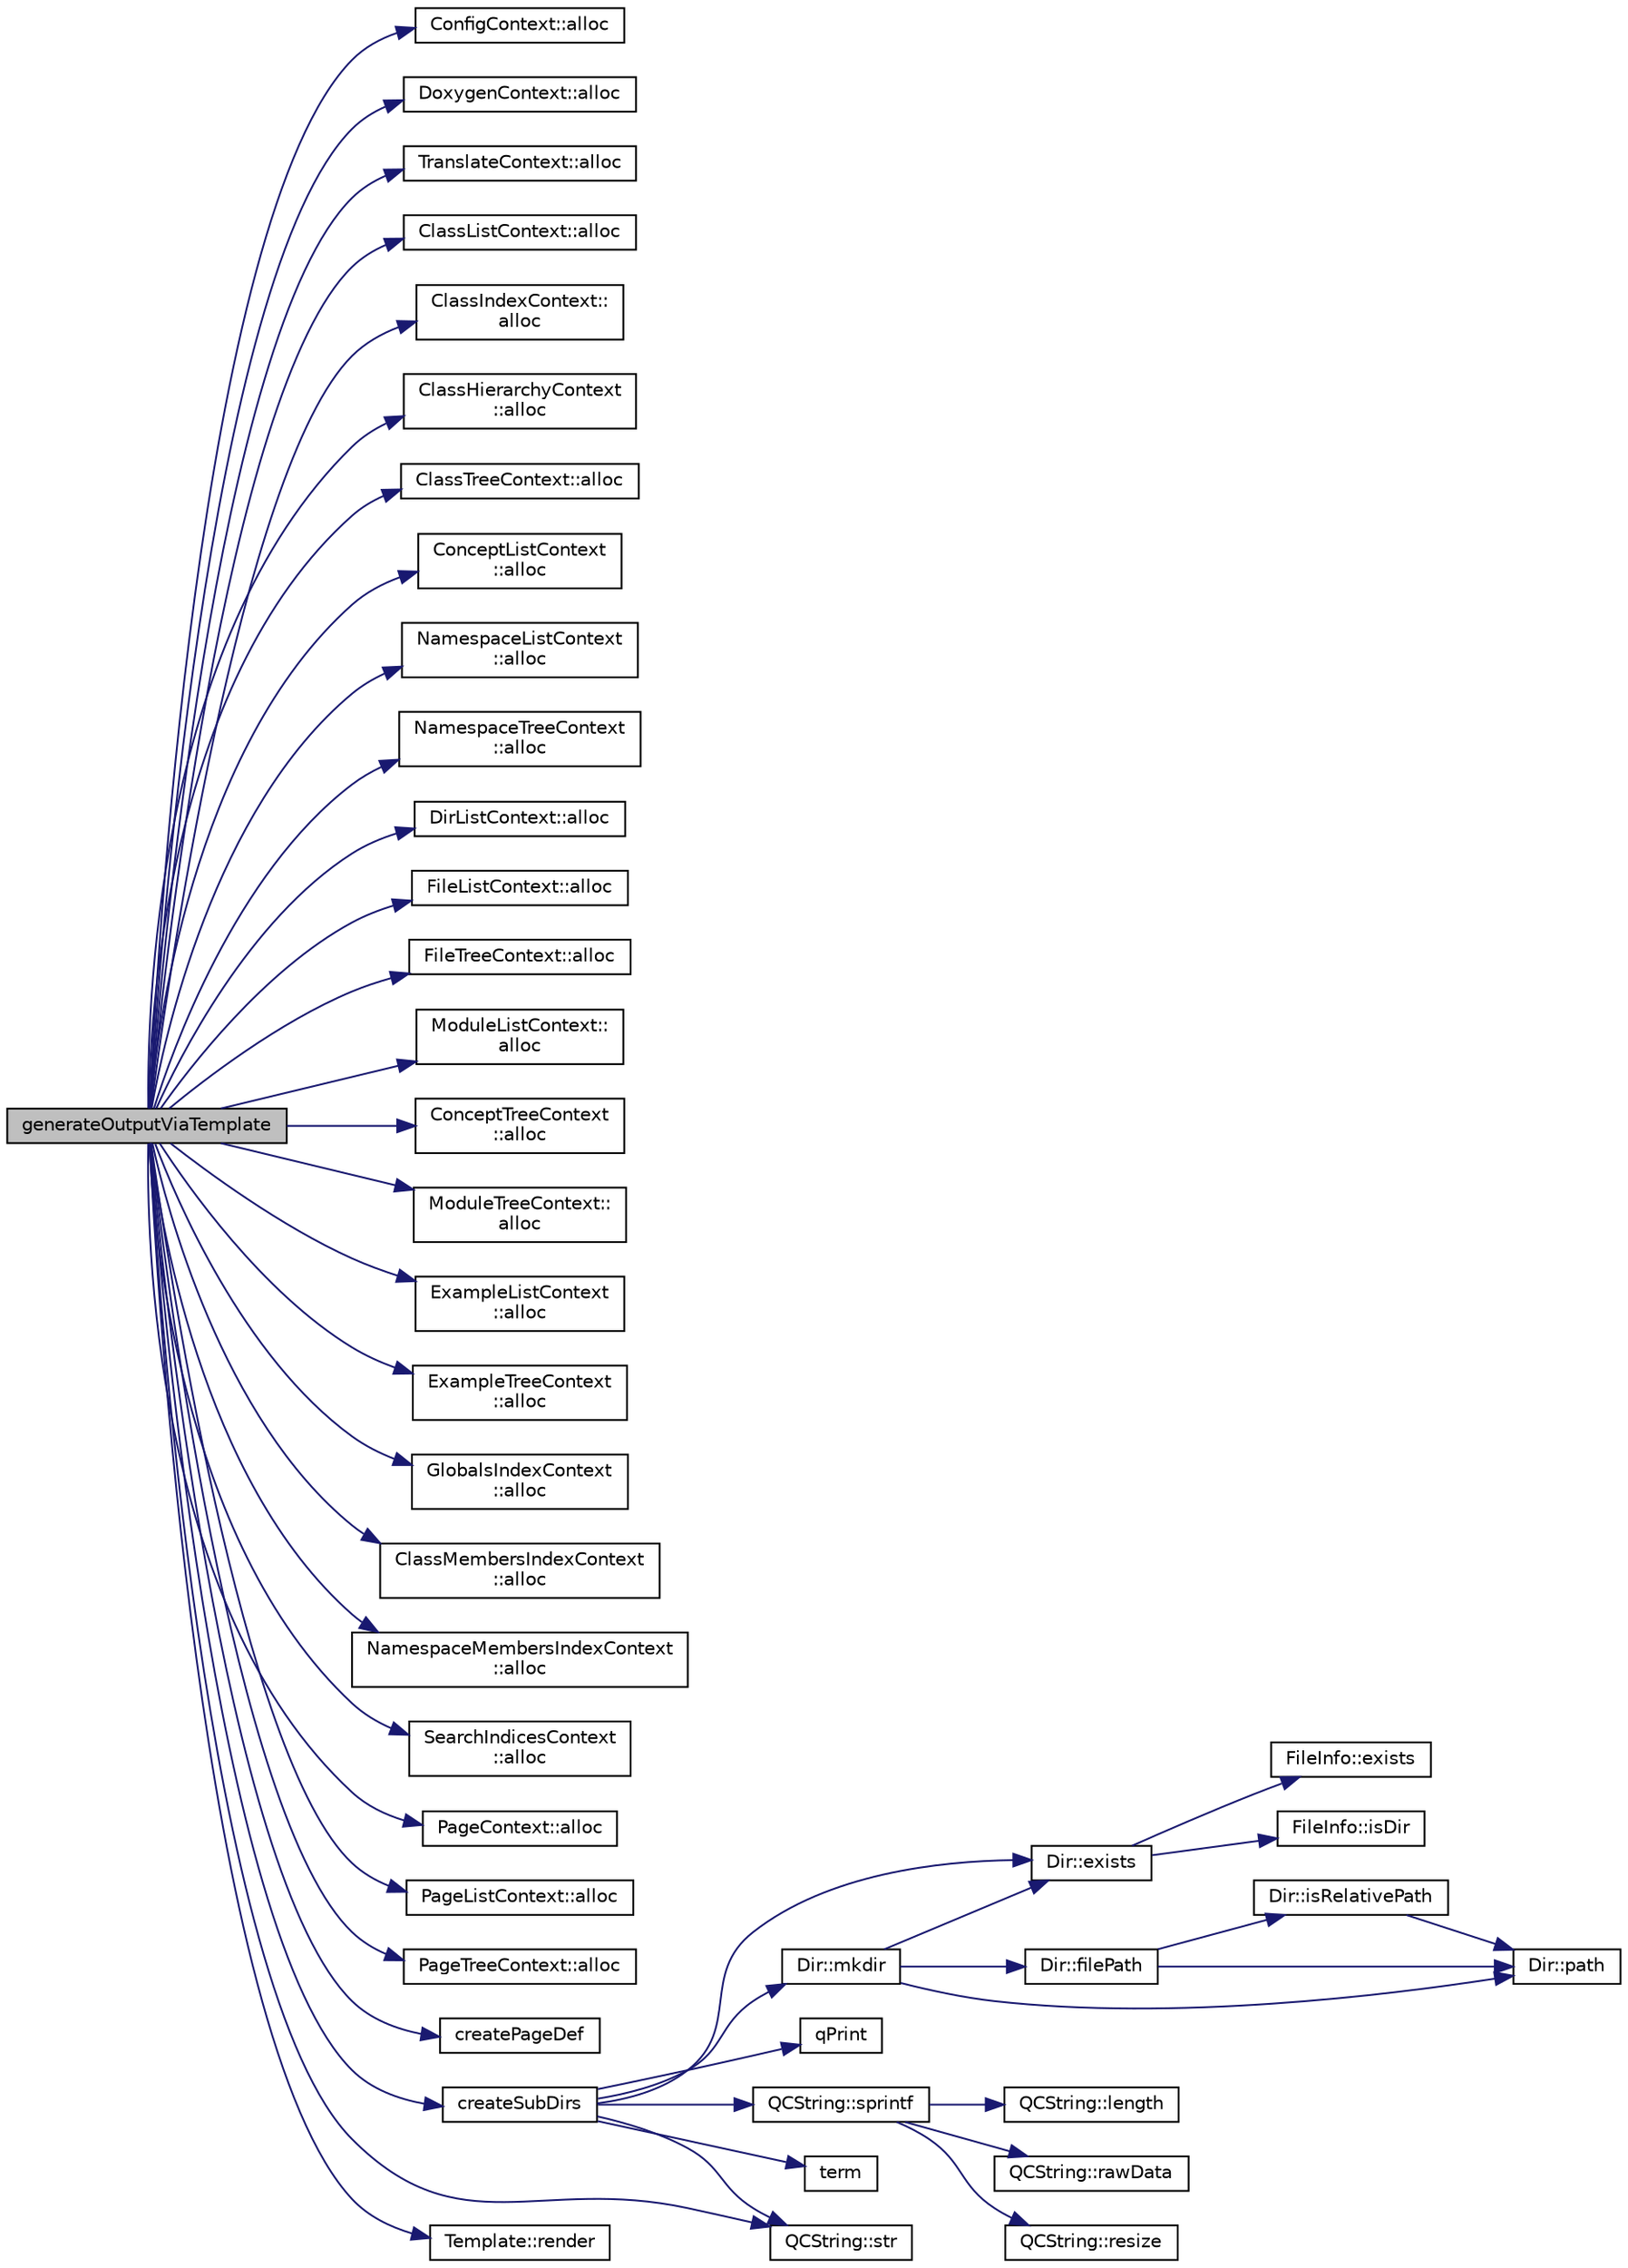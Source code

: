 digraph "generateOutputViaTemplate"
{
 // LATEX_PDF_SIZE
  edge [fontname="Helvetica",fontsize="10",labelfontname="Helvetica",labelfontsize="10"];
  node [fontname="Helvetica",fontsize="10",shape=record];
  rankdir="LR";
  Node1 [label="generateOutputViaTemplate",height=0.2,width=0.4,color="black", fillcolor="grey75", style="filled", fontcolor="black",tooltip=" "];
  Node1 -> Node2 [color="midnightblue",fontsize="10",style="solid",fontname="Helvetica"];
  Node2 [label="ConfigContext::alloc",height=0.2,width=0.4,color="black", fillcolor="white", style="filled",URL="$classConfigContext.html#a5d509e30e0f236cbb4b76f6d862aaa9b",tooltip=" "];
  Node1 -> Node3 [color="midnightblue",fontsize="10",style="solid",fontname="Helvetica"];
  Node3 [label="DoxygenContext::alloc",height=0.2,width=0.4,color="black", fillcolor="white", style="filled",URL="$classDoxygenContext.html#aca6cb9ab052176ec827af2fc93691806",tooltip=" "];
  Node1 -> Node4 [color="midnightblue",fontsize="10",style="solid",fontname="Helvetica"];
  Node4 [label="TranslateContext::alloc",height=0.2,width=0.4,color="black", fillcolor="white", style="filled",URL="$classTranslateContext.html#ae35d2cbba7b82c4a7eab0672bb76c6f9",tooltip=" "];
  Node1 -> Node5 [color="midnightblue",fontsize="10",style="solid",fontname="Helvetica"];
  Node5 [label="ClassListContext::alloc",height=0.2,width=0.4,color="black", fillcolor="white", style="filled",URL="$classClassListContext.html#ac646f62fa86d99e57d51e45d058c045a",tooltip=" "];
  Node1 -> Node6 [color="midnightblue",fontsize="10",style="solid",fontname="Helvetica"];
  Node6 [label="ClassIndexContext::\lalloc",height=0.2,width=0.4,color="black", fillcolor="white", style="filled",URL="$classClassIndexContext.html#a091a849376bd2cb2f5fccf56541dd8b5",tooltip=" "];
  Node1 -> Node7 [color="midnightblue",fontsize="10",style="solid",fontname="Helvetica"];
  Node7 [label="ClassHierarchyContext\l::alloc",height=0.2,width=0.4,color="black", fillcolor="white", style="filled",URL="$classClassHierarchyContext.html#a1ef8faf70d384252924b1fcc191b5c70",tooltip=" "];
  Node1 -> Node8 [color="midnightblue",fontsize="10",style="solid",fontname="Helvetica"];
  Node8 [label="ClassTreeContext::alloc",height=0.2,width=0.4,color="black", fillcolor="white", style="filled",URL="$classClassTreeContext.html#a5aa0fd9ce454c2c656fc16d37b75dfc9",tooltip=" "];
  Node1 -> Node9 [color="midnightblue",fontsize="10",style="solid",fontname="Helvetica"];
  Node9 [label="ConceptListContext\l::alloc",height=0.2,width=0.4,color="black", fillcolor="white", style="filled",URL="$classConceptListContext.html#a30f15583c0ad0d4f20c51fca3c8dea1f",tooltip=" "];
  Node1 -> Node10 [color="midnightblue",fontsize="10",style="solid",fontname="Helvetica"];
  Node10 [label="NamespaceListContext\l::alloc",height=0.2,width=0.4,color="black", fillcolor="white", style="filled",URL="$classNamespaceListContext.html#a5de8529be3d23112eb263821e088806a",tooltip=" "];
  Node1 -> Node11 [color="midnightblue",fontsize="10",style="solid",fontname="Helvetica"];
  Node11 [label="NamespaceTreeContext\l::alloc",height=0.2,width=0.4,color="black", fillcolor="white", style="filled",URL="$classNamespaceTreeContext.html#a122131b9d01180ec42a6732ffd2c20ed",tooltip=" "];
  Node1 -> Node12 [color="midnightblue",fontsize="10",style="solid",fontname="Helvetica"];
  Node12 [label="DirListContext::alloc",height=0.2,width=0.4,color="black", fillcolor="white", style="filled",URL="$classDirListContext.html#aebebfb6731b85e79f1065c59be90af92",tooltip=" "];
  Node1 -> Node13 [color="midnightblue",fontsize="10",style="solid",fontname="Helvetica"];
  Node13 [label="FileListContext::alloc",height=0.2,width=0.4,color="black", fillcolor="white", style="filled",URL="$classFileListContext.html#a43c1da87fbe4cdee290546432622a4e1",tooltip=" "];
  Node1 -> Node14 [color="midnightblue",fontsize="10",style="solid",fontname="Helvetica"];
  Node14 [label="FileTreeContext::alloc",height=0.2,width=0.4,color="black", fillcolor="white", style="filled",URL="$classFileTreeContext.html#aab1c62fa1c8d6b5e0459fae771978a78",tooltip=" "];
  Node1 -> Node15 [color="midnightblue",fontsize="10",style="solid",fontname="Helvetica"];
  Node15 [label="ModuleListContext::\lalloc",height=0.2,width=0.4,color="black", fillcolor="white", style="filled",URL="$classModuleListContext.html#afb3cac25b3433e338341356b47d9ac8e",tooltip=" "];
  Node1 -> Node16 [color="midnightblue",fontsize="10",style="solid",fontname="Helvetica"];
  Node16 [label="ConceptTreeContext\l::alloc",height=0.2,width=0.4,color="black", fillcolor="white", style="filled",URL="$classConceptTreeContext.html#acf1f64c88625d458275097d541a54afc",tooltip=" "];
  Node1 -> Node17 [color="midnightblue",fontsize="10",style="solid",fontname="Helvetica"];
  Node17 [label="ModuleTreeContext::\lalloc",height=0.2,width=0.4,color="black", fillcolor="white", style="filled",URL="$classModuleTreeContext.html#ac802afc864901c56fda47def69c71280",tooltip=" "];
  Node1 -> Node18 [color="midnightblue",fontsize="10",style="solid",fontname="Helvetica"];
  Node18 [label="ExampleListContext\l::alloc",height=0.2,width=0.4,color="black", fillcolor="white", style="filled",URL="$classExampleListContext.html#acf15bbda604ae4193d42fc4370076e18",tooltip=" "];
  Node1 -> Node19 [color="midnightblue",fontsize="10",style="solid",fontname="Helvetica"];
  Node19 [label="ExampleTreeContext\l::alloc",height=0.2,width=0.4,color="black", fillcolor="white", style="filled",URL="$classExampleTreeContext.html#a3a75dd19b7736cff012585cd3cf4c192",tooltip=" "];
  Node1 -> Node20 [color="midnightblue",fontsize="10",style="solid",fontname="Helvetica"];
  Node20 [label="GlobalsIndexContext\l::alloc",height=0.2,width=0.4,color="black", fillcolor="white", style="filled",URL="$classGlobalsIndexContext.html#abd78d3aa2af3741a8c12c537230ee8de",tooltip=" "];
  Node1 -> Node21 [color="midnightblue",fontsize="10",style="solid",fontname="Helvetica"];
  Node21 [label="ClassMembersIndexContext\l::alloc",height=0.2,width=0.4,color="black", fillcolor="white", style="filled",URL="$classClassMembersIndexContext.html#a4b76b2f5fd60b1dda84a82b74efa17c2",tooltip=" "];
  Node1 -> Node22 [color="midnightblue",fontsize="10",style="solid",fontname="Helvetica"];
  Node22 [label="NamespaceMembersIndexContext\l::alloc",height=0.2,width=0.4,color="black", fillcolor="white", style="filled",URL="$classNamespaceMembersIndexContext.html#ac95c1fc3b8e44527a11eeb7faceff22d",tooltip=" "];
  Node1 -> Node23 [color="midnightblue",fontsize="10",style="solid",fontname="Helvetica"];
  Node23 [label="SearchIndicesContext\l::alloc",height=0.2,width=0.4,color="black", fillcolor="white", style="filled",URL="$classSearchIndicesContext.html#aae3fac5d0924f0b4a580b36051e37421",tooltip=" "];
  Node1 -> Node24 [color="midnightblue",fontsize="10",style="solid",fontname="Helvetica"];
  Node24 [label="PageContext::alloc",height=0.2,width=0.4,color="black", fillcolor="white", style="filled",URL="$classPageContext.html#a428d9546525e916035785da72f540df1",tooltip=" "];
  Node1 -> Node25 [color="midnightblue",fontsize="10",style="solid",fontname="Helvetica"];
  Node25 [label="PageListContext::alloc",height=0.2,width=0.4,color="black", fillcolor="white", style="filled",URL="$classPageListContext.html#ab45d2d0bad2394181d806fbb52fbd8e9",tooltip=" "];
  Node1 -> Node26 [color="midnightblue",fontsize="10",style="solid",fontname="Helvetica"];
  Node26 [label="PageTreeContext::alloc",height=0.2,width=0.4,color="black", fillcolor="white", style="filled",URL="$classPageTreeContext.html#a92a030dda17dcbbda0c37aaa0a8ea662",tooltip=" "];
  Node1 -> Node27 [color="midnightblue",fontsize="10",style="solid",fontname="Helvetica"];
  Node27 [label="createPageDef",height=0.2,width=0.4,color="black", fillcolor="white", style="filled",URL="$pagedef_8cpp.html#a69b6c545e449dcb3298e0d826e45fd61",tooltip=" "];
  Node1 -> Node28 [color="midnightblue",fontsize="10",style="solid",fontname="Helvetica"];
  Node28 [label="createSubDirs",height=0.2,width=0.4,color="black", fillcolor="white", style="filled",URL="$util_8cpp.html#a77685956f8517f3a6e062e66925fc93c",tooltip=" "];
  Node28 -> Node29 [color="midnightblue",fontsize="10",style="solid",fontname="Helvetica"];
  Node29 [label="Dir::exists",height=0.2,width=0.4,color="black", fillcolor="white", style="filled",URL="$classDir.html#ac6bf80b5b3a034e8c144c86ef48ae309",tooltip=" "];
  Node29 -> Node30 [color="midnightblue",fontsize="10",style="solid",fontname="Helvetica"];
  Node30 [label="FileInfo::exists",height=0.2,width=0.4,color="black", fillcolor="white", style="filled",URL="$classFileInfo.html#a47d49db8cb8797153885c4d5b7b0911f",tooltip=" "];
  Node29 -> Node31 [color="midnightblue",fontsize="10",style="solid",fontname="Helvetica"];
  Node31 [label="FileInfo::isDir",height=0.2,width=0.4,color="black", fillcolor="white", style="filled",URL="$classFileInfo.html#aa941e087c82c28ff498d9d3dec551b1f",tooltip=" "];
  Node28 -> Node32 [color="midnightblue",fontsize="10",style="solid",fontname="Helvetica"];
  Node32 [label="Dir::mkdir",height=0.2,width=0.4,color="black", fillcolor="white", style="filled",URL="$classDir.html#a286f4b1852b489ffcc8b6837c7e6bd8e",tooltip=" "];
  Node32 -> Node29 [color="midnightblue",fontsize="10",style="solid",fontname="Helvetica"];
  Node32 -> Node33 [color="midnightblue",fontsize="10",style="solid",fontname="Helvetica"];
  Node33 [label="Dir::filePath",height=0.2,width=0.4,color="black", fillcolor="white", style="filled",URL="$classDir.html#a9648972511650311756008587b2ef819",tooltip=" "];
  Node33 -> Node34 [color="midnightblue",fontsize="10",style="solid",fontname="Helvetica"];
  Node34 [label="Dir::isRelativePath",height=0.2,width=0.4,color="black", fillcolor="white", style="filled",URL="$classDir.html#a30fb0271610a8148e2c5b31ec2e4299d",tooltip=" "];
  Node34 -> Node35 [color="midnightblue",fontsize="10",style="solid",fontname="Helvetica"];
  Node35 [label="Dir::path",height=0.2,width=0.4,color="black", fillcolor="white", style="filled",URL="$classDir.html#ac277cdc273640905e941d9e6262bc594",tooltip=" "];
  Node33 -> Node35 [color="midnightblue",fontsize="10",style="solid",fontname="Helvetica"];
  Node32 -> Node35 [color="midnightblue",fontsize="10",style="solid",fontname="Helvetica"];
  Node28 -> Node36 [color="midnightblue",fontsize="10",style="solid",fontname="Helvetica"];
  Node36 [label="qPrint",height=0.2,width=0.4,color="black", fillcolor="white", style="filled",URL="$qcstring_8h.html#a9851ebb5ae2f65b4d2b1d08421edbfd2",tooltip=" "];
  Node28 -> Node37 [color="midnightblue",fontsize="10",style="solid",fontname="Helvetica"];
  Node37 [label="QCString::sprintf",height=0.2,width=0.4,color="black", fillcolor="white", style="filled",URL="$classQCString.html#aa2dccf89cb25346c3ee81d75aa5859da",tooltip=" "];
  Node37 -> Node38 [color="midnightblue",fontsize="10",style="solid",fontname="Helvetica"];
  Node38 [label="QCString::length",height=0.2,width=0.4,color="black", fillcolor="white", style="filled",URL="$classQCString.html#ac52596733e9110b778019946d73fb268",tooltip=" "];
  Node37 -> Node39 [color="midnightblue",fontsize="10",style="solid",fontname="Helvetica"];
  Node39 [label="QCString::rawData",height=0.2,width=0.4,color="black", fillcolor="white", style="filled",URL="$classQCString.html#a5f5c9dc172d638c8d7b07010d100117a",tooltip=" "];
  Node37 -> Node40 [color="midnightblue",fontsize="10",style="solid",fontname="Helvetica"];
  Node40 [label="QCString::resize",height=0.2,width=0.4,color="black", fillcolor="white", style="filled",URL="$classQCString.html#a993474e2da59141336e6105b8e154f2b",tooltip=" "];
  Node28 -> Node41 [color="midnightblue",fontsize="10",style="solid",fontname="Helvetica"];
  Node41 [label="QCString::str",height=0.2,width=0.4,color="black", fillcolor="white", style="filled",URL="$classQCString.html#a9824b07232eea418ab3b3e7dc3178eec",tooltip=" "];
  Node28 -> Node42 [color="midnightblue",fontsize="10",style="solid",fontname="Helvetica"];
  Node42 [label="term",height=0.2,width=0.4,color="black", fillcolor="white", style="filled",URL="$message_8cpp.html#ad8f29ff28015ffeb164a592dd68f89c7",tooltip=" "];
  Node1 -> Node43 [color="midnightblue",fontsize="10",style="solid",fontname="Helvetica"];
  Node43 [label="Template::render",height=0.2,width=0.4,color="black", fillcolor="white", style="filled",URL="$classTemplate.html#a3d99497fd784c1746d9c718f58bc69c1",tooltip=" "];
  Node1 -> Node41 [color="midnightblue",fontsize="10",style="solid",fontname="Helvetica"];
}
